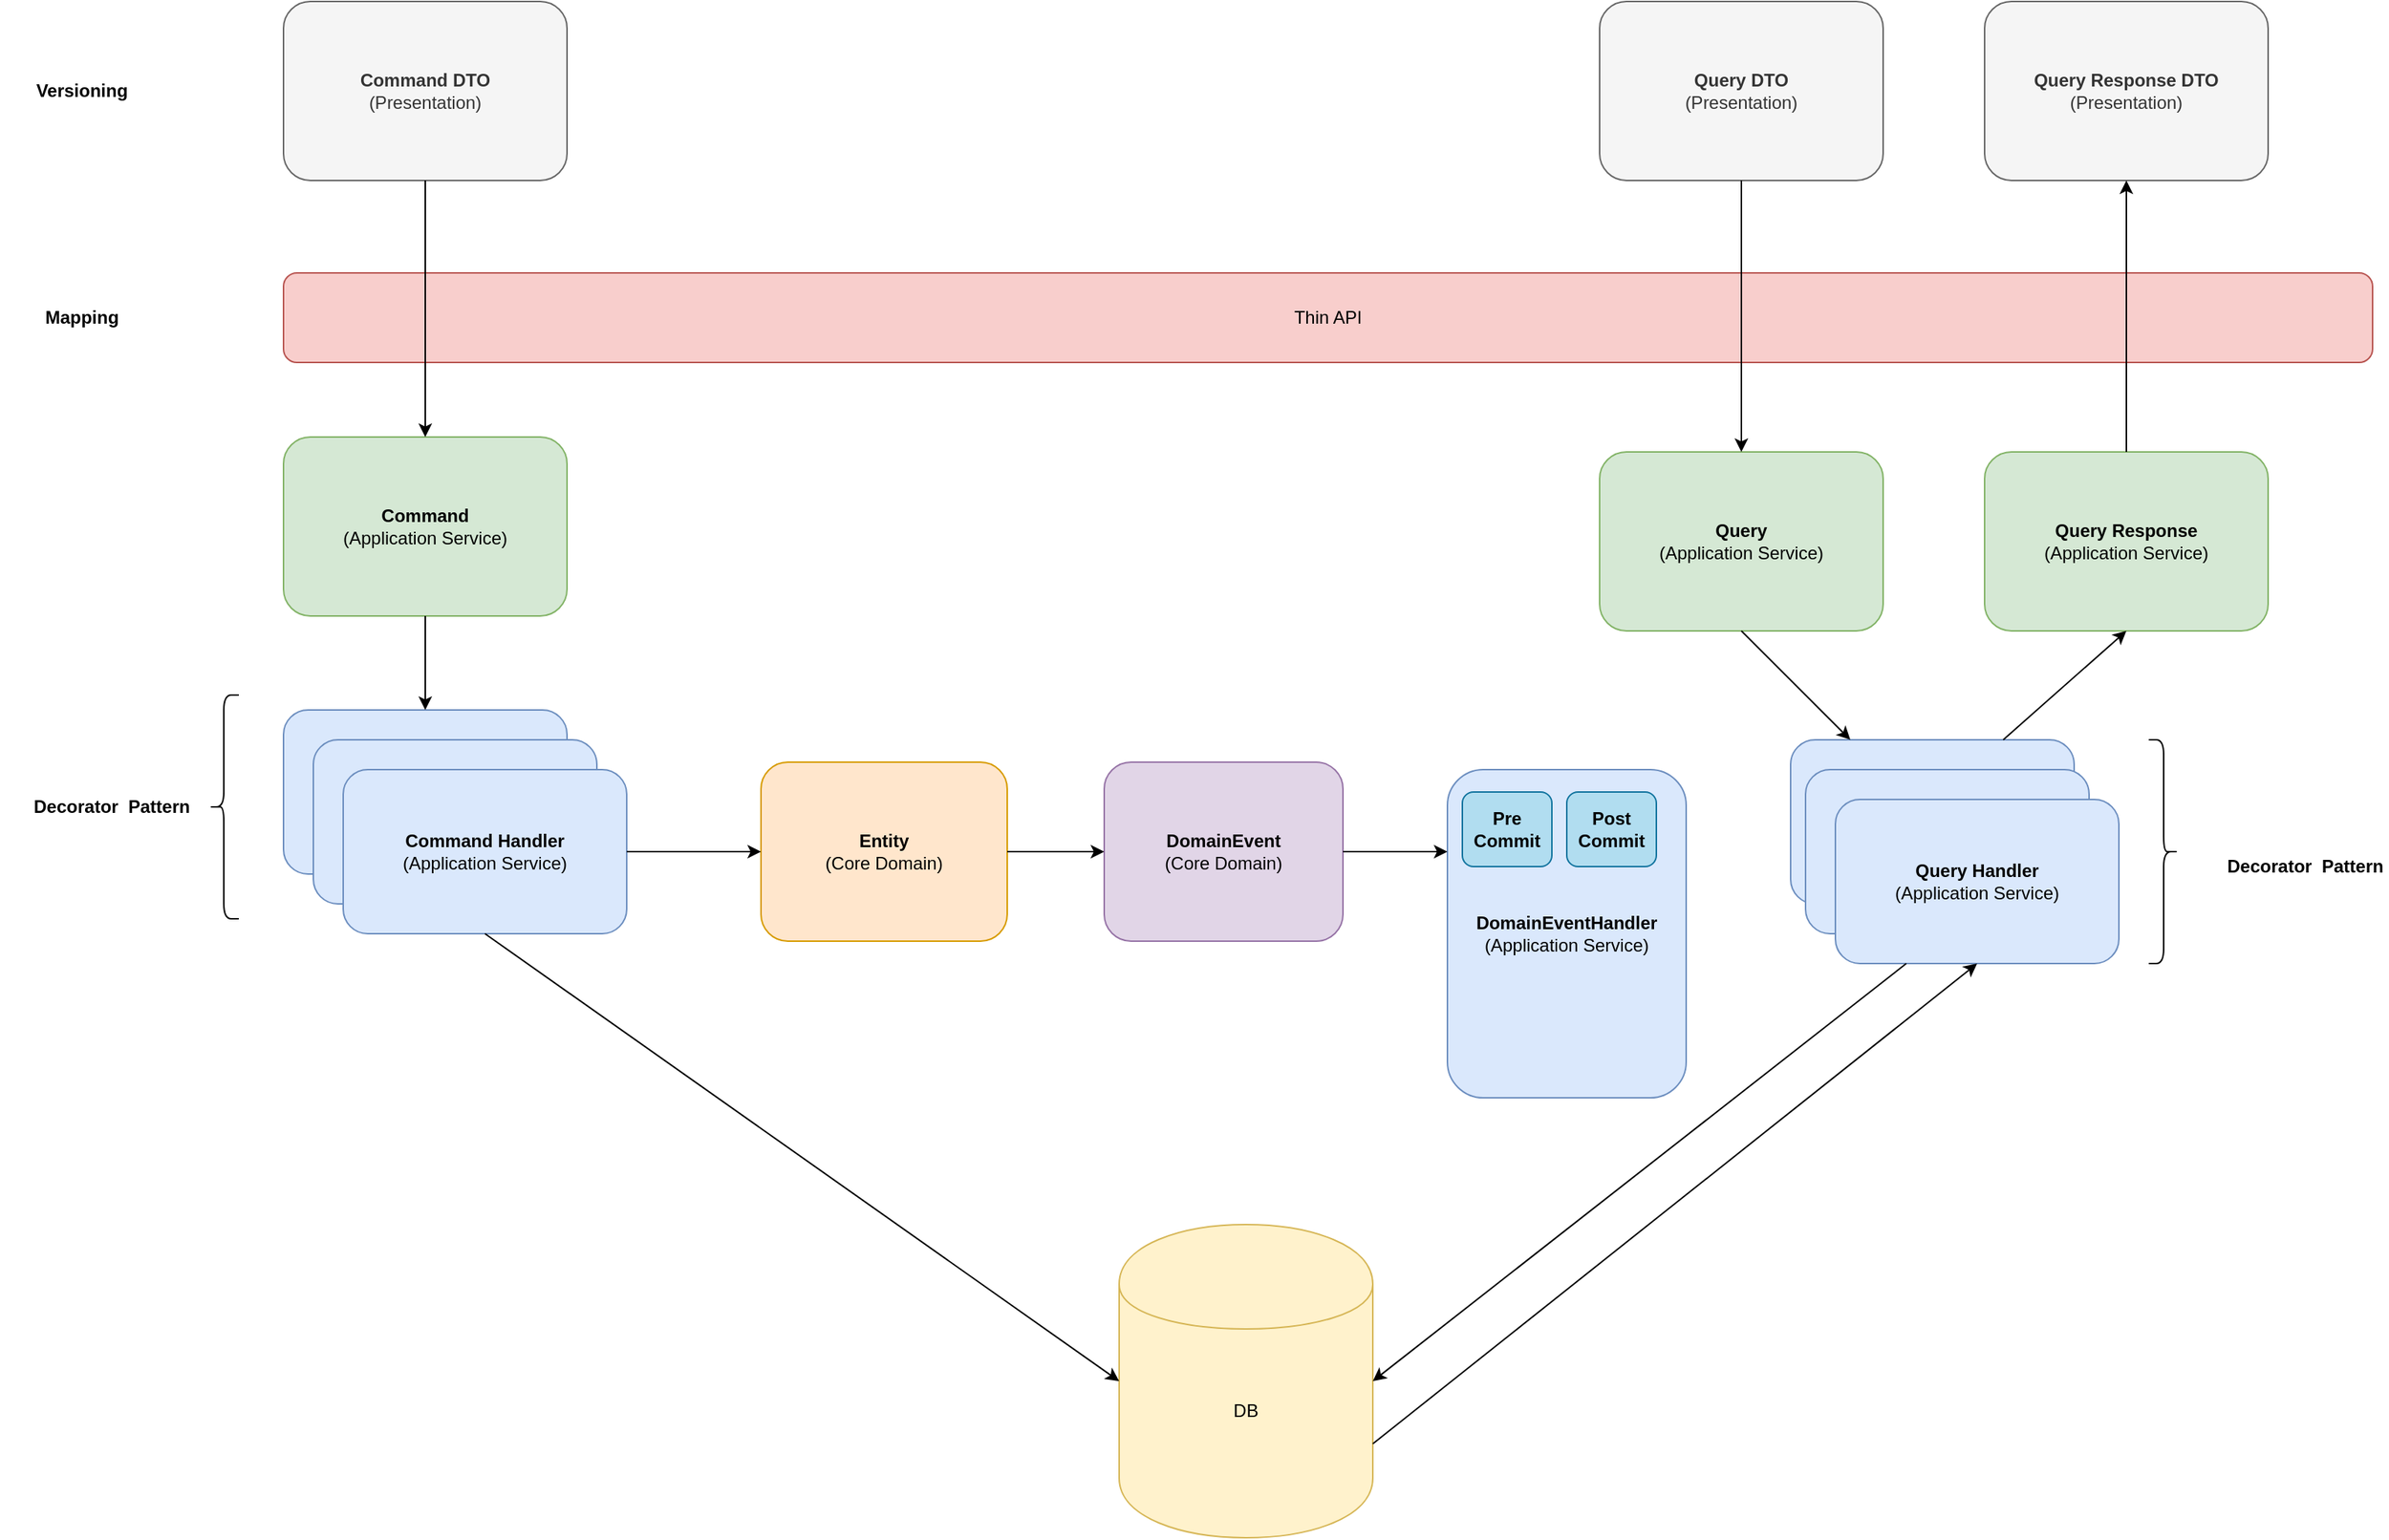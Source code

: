 <mxfile version="12.4.8" type="device"><diagram id="Shv8idoQgrJN4rAfnkL6" name="Page-1"><mxGraphModel dx="3342" dy="1793" grid="1" gridSize="10" guides="1" tooltips="1" connect="1" arrows="1" fold="1" page="1" pageScale="1" pageWidth="850" pageHeight="1100" math="0" shadow="0"><root><mxCell id="0"/><mxCell id="1" parent="0"/><mxCell id="zQwGPbky9w92wJC24JL_-1" value="&lt;b&gt;Command&lt;/b&gt;&lt;br&gt;(Application Service)" style="rounded=1;whiteSpace=wrap;html=1;fillColor=#d5e8d4;strokeColor=#82b366;" vertex="1" parent="1"><mxGeometry x="210" y="327" width="190" height="120" as="geometry"/></mxCell><mxCell id="zQwGPbky9w92wJC24JL_-4" value="DB" style="shape=cylinder;whiteSpace=wrap;html=1;boundedLbl=1;backgroundOutline=1;rounded=1;fillColor=#fff2cc;strokeColor=#d6b656;shadow=0;" vertex="1" parent="1"><mxGeometry x="770" y="855" width="170" height="210" as="geometry"/></mxCell><mxCell id="zQwGPbky9w92wJC24JL_-5" value="CommandHandler" style="rounded=1;whiteSpace=wrap;html=1;fillColor=#dae8fc;strokeColor=#6c8ebf;" vertex="1" parent="1"><mxGeometry x="210" y="510" width="190" height="110" as="geometry"/></mxCell><mxCell id="zQwGPbky9w92wJC24JL_-6" value="&lt;b&gt;Query&lt;/b&gt;&lt;br&gt;(Application Service)" style="rounded=1;whiteSpace=wrap;html=1;fillColor=#d5e8d4;strokeColor=#82b366;" vertex="1" parent="1"><mxGeometry x="1092" y="337" width="190" height="120" as="geometry"/></mxCell><mxCell id="zQwGPbky9w92wJC24JL_-7" value="QueryHandler" style="rounded=1;whiteSpace=wrap;html=1;fillColor=#dae8fc;strokeColor=#6c8ebf;" vertex="1" parent="1"><mxGeometry x="1220" y="530" width="190" height="110" as="geometry"/></mxCell><mxCell id="zQwGPbky9w92wJC24JL_-10" value="Thin API" style="rounded=1;whiteSpace=wrap;html=1;fillColor=#f8cecc;strokeColor=#b85450;" vertex="1" parent="1"><mxGeometry x="210" y="217" width="1400" height="60" as="geometry"/></mxCell><mxCell id="zQwGPbky9w92wJC24JL_-11" value="CommandHandler" style="rounded=1;whiteSpace=wrap;html=1;fillColor=#dae8fc;strokeColor=#6c8ebf;" vertex="1" parent="1"><mxGeometry x="230" y="530" width="190" height="110" as="geometry"/></mxCell><mxCell id="zQwGPbky9w92wJC24JL_-12" value="&lt;b&gt;Command Handler&lt;/b&gt;&lt;br&gt;(Application Service)" style="rounded=1;whiteSpace=wrap;html=1;fillColor=#dae8fc;strokeColor=#6c8ebf;" vertex="1" parent="1"><mxGeometry x="250" y="550" width="190" height="110" as="geometry"/></mxCell><mxCell id="zQwGPbky9w92wJC24JL_-13" value="QueryHandler" style="rounded=1;whiteSpace=wrap;html=1;fillColor=#dae8fc;strokeColor=#6c8ebf;" vertex="1" parent="1"><mxGeometry x="1230" y="550" width="190" height="110" as="geometry"/></mxCell><mxCell id="zQwGPbky9w92wJC24JL_-14" value="&lt;b&gt;Query Handler&lt;/b&gt;&lt;br&gt;(Application Service)" style="rounded=1;whiteSpace=wrap;html=1;fillColor=#dae8fc;strokeColor=#6c8ebf;" vertex="1" parent="1"><mxGeometry x="1250" y="570" width="190" height="110" as="geometry"/></mxCell><mxCell id="zQwGPbky9w92wJC24JL_-15" value="&lt;b&gt;DomainEvent&lt;/b&gt;&lt;br&gt;(Core Domain)" style="rounded=1;whiteSpace=wrap;html=1;fillColor=#e1d5e7;strokeColor=#9673a6;" vertex="1" parent="1"><mxGeometry x="760" y="545" width="160" height="120" as="geometry"/></mxCell><mxCell id="zQwGPbky9w92wJC24JL_-16" value="&lt;b&gt;DomainEventHandler&lt;/b&gt;&lt;br&gt;(Application Service)" style="rounded=1;whiteSpace=wrap;html=1;fillColor=#dae8fc;strokeColor=#6c8ebf;labelPosition=center;verticalLabelPosition=middle;align=center;verticalAlign=middle;" vertex="1" parent="1"><mxGeometry x="990" y="550" width="160" height="220" as="geometry"/></mxCell><mxCell id="zQwGPbky9w92wJC24JL_-19" value="" style="endArrow=classic;html=1;exitX=0.5;exitY=1;exitDx=0;exitDy=0;entryX=0.5;entryY=0;entryDx=0;entryDy=0;" edge="1" parent="1" source="zQwGPbky9w92wJC24JL_-1" target="zQwGPbky9w92wJC24JL_-5"><mxGeometry width="50" height="50" relative="1" as="geometry"><mxPoint x="440" y="715" as="sourcePoint"/><mxPoint x="490" y="665" as="targetPoint"/></mxGeometry></mxCell><mxCell id="zQwGPbky9w92wJC24JL_-21" value="" style="endArrow=classic;html=1;exitX=0.5;exitY=1;exitDx=0;exitDy=0;" edge="1" parent="1" source="zQwGPbky9w92wJC24JL_-6" target="zQwGPbky9w92wJC24JL_-7"><mxGeometry width="50" height="50" relative="1" as="geometry"><mxPoint x="1282" y="800" as="sourcePoint"/><mxPoint x="1332" y="750" as="targetPoint"/></mxGeometry></mxCell><mxCell id="zQwGPbky9w92wJC24JL_-24" value="" style="endArrow=classic;html=1;exitX=0.5;exitY=1;exitDx=0;exitDy=0;entryX=0;entryY=0.5;entryDx=0;entryDy=0;" edge="1" parent="1" source="zQwGPbky9w92wJC24JL_-12" target="zQwGPbky9w92wJC24JL_-4"><mxGeometry width="50" height="50" relative="1" as="geometry"><mxPoint x="870" y="715" as="sourcePoint"/><mxPoint x="920" y="665" as="targetPoint"/></mxGeometry></mxCell><mxCell id="zQwGPbky9w92wJC24JL_-25" value="" style="endArrow=classic;html=1;exitX=0.25;exitY=1;exitDx=0;exitDy=0;entryX=1;entryY=0.5;entryDx=0;entryDy=0;" edge="1" parent="1" source="zQwGPbky9w92wJC24JL_-14" target="zQwGPbky9w92wJC24JL_-4"><mxGeometry width="50" height="50" relative="1" as="geometry"><mxPoint x="1120" y="425" as="sourcePoint"/><mxPoint x="1170" y="375" as="targetPoint"/></mxGeometry></mxCell><mxCell id="zQwGPbky9w92wJC24JL_-26" value="" style="endArrow=classic;html=1;exitX=1;exitY=0.7;exitDx=0;exitDy=0;entryX=0.5;entryY=1;entryDx=0;entryDy=0;" edge="1" parent="1" source="zQwGPbky9w92wJC24JL_-4" target="zQwGPbky9w92wJC24JL_-14"><mxGeometry width="50" height="50" relative="1" as="geometry"><mxPoint x="860" y="695" as="sourcePoint"/><mxPoint x="910" y="645" as="targetPoint"/></mxGeometry></mxCell><mxCell id="zQwGPbky9w92wJC24JL_-29" value="&lt;b&gt;Entity&lt;/b&gt;&lt;br&gt;(Core Domain)" style="rounded=1;whiteSpace=wrap;html=1;fillColor=#ffe6cc;strokeColor=#d79b00;" vertex="1" parent="1"><mxGeometry x="530" y="545" width="165" height="120" as="geometry"/></mxCell><mxCell id="zQwGPbky9w92wJC24JL_-35" value="&lt;b&gt;Command DTO&lt;/b&gt;&lt;br&gt;(Presentation)" style="rounded=1;whiteSpace=wrap;html=1;fillColor=#f5f5f5;strokeColor=#666666;fontColor=#333333;" vertex="1" parent="1"><mxGeometry x="210" y="35" width="190" height="120" as="geometry"/></mxCell><mxCell id="zQwGPbky9w92wJC24JL_-36" value="&lt;b&gt;Query DTO&lt;/b&gt;&lt;br&gt;(Presentation)" style="rounded=1;whiteSpace=wrap;html=1;fillColor=#f5f5f5;strokeColor=#666666;fontColor=#333333;" vertex="1" parent="1"><mxGeometry x="1092" y="35" width="190" height="120" as="geometry"/></mxCell><mxCell id="zQwGPbky9w92wJC24JL_-37" value="&lt;b&gt;Query Response&lt;/b&gt;&lt;br&gt;(Application Service)" style="rounded=1;whiteSpace=wrap;html=1;fillColor=#d5e8d4;strokeColor=#82b366;" vertex="1" parent="1"><mxGeometry x="1350" y="337" width="190" height="120" as="geometry"/></mxCell><mxCell id="zQwGPbky9w92wJC24JL_-38" value="&lt;b&gt;Query Response DTO&lt;/b&gt;&lt;br&gt;(Presentation)" style="rounded=1;whiteSpace=wrap;html=1;fillColor=#f5f5f5;strokeColor=#666666;fontColor=#333333;" vertex="1" parent="1"><mxGeometry x="1350" y="35" width="190" height="120" as="geometry"/></mxCell><mxCell id="zQwGPbky9w92wJC24JL_-39" value="" style="endArrow=classic;html=1;exitX=0.75;exitY=0;exitDx=0;exitDy=0;entryX=0.5;entryY=1;entryDx=0;entryDy=0;" edge="1" parent="1" source="zQwGPbky9w92wJC24JL_-7" target="zQwGPbky9w92wJC24JL_-37"><mxGeometry width="50" height="50" relative="1" as="geometry"><mxPoint x="1520" y="605" as="sourcePoint"/><mxPoint x="1570" y="555" as="targetPoint"/></mxGeometry></mxCell><mxCell id="zQwGPbky9w92wJC24JL_-40" value="" style="endArrow=classic;html=1;exitX=0.5;exitY=0;exitDx=0;exitDy=0;entryX=0.5;entryY=1;entryDx=0;entryDy=0;" edge="1" parent="1" source="zQwGPbky9w92wJC24JL_-37" target="zQwGPbky9w92wJC24JL_-38"><mxGeometry width="50" height="50" relative="1" as="geometry"><mxPoint x="1690" y="365" as="sourcePoint"/><mxPoint x="1740" y="315" as="targetPoint"/></mxGeometry></mxCell><mxCell id="zQwGPbky9w92wJC24JL_-41" value="" style="endArrow=classic;html=1;exitX=0.5;exitY=1;exitDx=0;exitDy=0;" edge="1" parent="1" source="zQwGPbky9w92wJC24JL_-35" target="zQwGPbky9w92wJC24JL_-1"><mxGeometry width="50" height="50" relative="1" as="geometry"><mxPoint x="730" y="435" as="sourcePoint"/><mxPoint x="780" y="385" as="targetPoint"/></mxGeometry></mxCell><mxCell id="zQwGPbky9w92wJC24JL_-44" value="" style="endArrow=classic;html=1;exitX=1;exitY=0.5;exitDx=0;exitDy=0;" edge="1" parent="1" source="zQwGPbky9w92wJC24JL_-12" target="zQwGPbky9w92wJC24JL_-29"><mxGeometry width="50" height="50" relative="1" as="geometry"><mxPoint x="820" y="485" as="sourcePoint"/><mxPoint x="870" y="435" as="targetPoint"/></mxGeometry></mxCell><mxCell id="zQwGPbky9w92wJC24JL_-45" value="" style="endArrow=classic;html=1;exitX=1;exitY=0.5;exitDx=0;exitDy=0;entryX=0;entryY=0.5;entryDx=0;entryDy=0;" edge="1" parent="1" source="zQwGPbky9w92wJC24JL_-29" target="zQwGPbky9w92wJC24JL_-15"><mxGeometry width="50" height="50" relative="1" as="geometry"><mxPoint x="450" y="615" as="sourcePoint"/><mxPoint x="540" y="615" as="targetPoint"/></mxGeometry></mxCell><mxCell id="zQwGPbky9w92wJC24JL_-46" value="" style="endArrow=classic;html=1;exitX=1;exitY=0.5;exitDx=0;exitDy=0;entryX=0;entryY=0.25;entryDx=0;entryDy=0;" edge="1" parent="1" source="zQwGPbky9w92wJC24JL_-15" target="zQwGPbky9w92wJC24JL_-16"><mxGeometry width="50" height="50" relative="1" as="geometry"><mxPoint x="705" y="615" as="sourcePoint"/><mxPoint x="770" y="615" as="targetPoint"/></mxGeometry></mxCell><mxCell id="zQwGPbky9w92wJC24JL_-47" value="" style="endArrow=classic;html=1;entryX=0.5;entryY=0;entryDx=0;entryDy=0;exitX=0.5;exitY=1;exitDx=0;exitDy=0;" edge="1" parent="1" source="zQwGPbky9w92wJC24JL_-36" target="zQwGPbky9w92wJC24JL_-6"><mxGeometry width="50" height="50" relative="1" as="geometry"><mxPoint x="1180" y="175" as="sourcePoint"/><mxPoint x="1800" y="485" as="targetPoint"/></mxGeometry></mxCell><mxCell id="zQwGPbky9w92wJC24JL_-48" value="Decorator&amp;nbsp; Pattern" style="text;html=1;strokeColor=none;fillColor=none;align=center;verticalAlign=middle;whiteSpace=wrap;rounded=0;shadow=0;fontStyle=1" vertex="1" parent="1"><mxGeometry x="40" y="565" width="110" height="20" as="geometry"/></mxCell><mxCell id="zQwGPbky9w92wJC24JL_-49" value="" style="shape=curlyBracket;whiteSpace=wrap;html=1;rounded=1;shadow=0;direction=west;" vertex="1" parent="1"><mxGeometry x="1460" y="530" width="20" height="150" as="geometry"/></mxCell><mxCell id="zQwGPbky9w92wJC24JL_-52" value="" style="shape=curlyBracket;whiteSpace=wrap;html=1;rounded=1;shadow=0;direction=east;" vertex="1" parent="1"><mxGeometry x="160" y="500" width="20" height="150" as="geometry"/></mxCell><mxCell id="zQwGPbky9w92wJC24JL_-53" value="Decorator&amp;nbsp; Pattern" style="text;html=1;strokeColor=none;fillColor=none;align=center;verticalAlign=middle;whiteSpace=wrap;rounded=0;shadow=0;fontStyle=1" vertex="1" parent="1"><mxGeometry x="1510" y="605" width="110" height="20" as="geometry"/></mxCell><mxCell id="zQwGPbky9w92wJC24JL_-54" value="Versioning" style="text;html=1;strokeColor=none;fillColor=none;align=center;verticalAlign=middle;whiteSpace=wrap;rounded=0;shadow=0;fontStyle=1" vertex="1" parent="1"><mxGeometry x="20" y="85" width="110" height="20" as="geometry"/></mxCell><mxCell id="zQwGPbky9w92wJC24JL_-55" value="Mapping" style="text;html=1;strokeColor=none;fillColor=none;align=center;verticalAlign=middle;whiteSpace=wrap;rounded=0;shadow=0;fontStyle=1" vertex="1" parent="1"><mxGeometry x="20" y="237" width="110" height="20" as="geometry"/></mxCell><mxCell id="zQwGPbky9w92wJC24JL_-60" value="&lt;b&gt;Pre Commit&lt;/b&gt;" style="rounded=1;whiteSpace=wrap;html=1;fillColor=#b1ddf0;strokeColor=#10739e;" vertex="1" parent="1"><mxGeometry x="1000" y="565" width="60" height="50" as="geometry"/></mxCell><mxCell id="zQwGPbky9w92wJC24JL_-61" value="&lt;b&gt;Post Commit&lt;/b&gt;" style="rounded=1;whiteSpace=wrap;html=1;fillColor=#b1ddf0;strokeColor=#10739e;" vertex="1" parent="1"><mxGeometry x="1070" y="565" width="60" height="50" as="geometry"/></mxCell></root></mxGraphModel></diagram></mxfile>